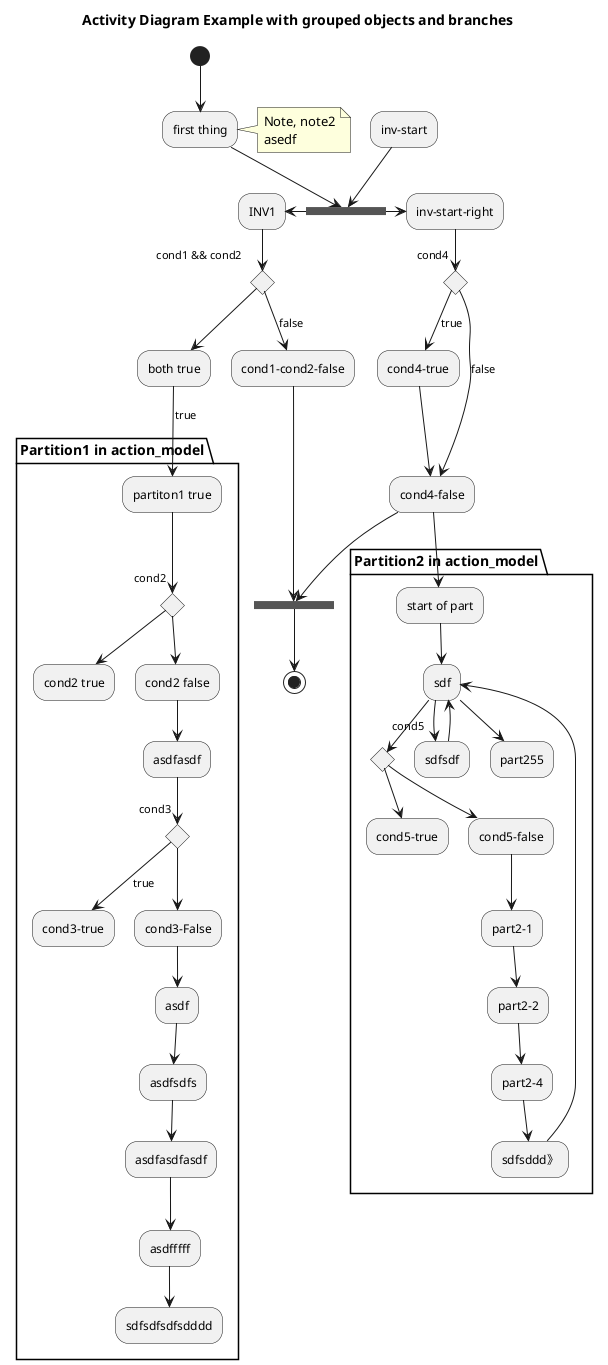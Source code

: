 @startuml
    title Activity Diagram Example with grouped objects and branches

    (*) --> "first thing"
    note right
    Note, note2
    asedf
    end note

    --> ===INV_START===
    -left-> "INV1"
    if "cond1 && cond2" then
        -down-> "both true"
        partition "Partition1 in action_model" {
            -->[true] "partiton1 true"
            if "cond2"
                --> "cond2 true"
            else
                --> "cond2 false"
            endif

            --> "asdfasdf"
            if "cond3" then
                -->[true] "cond3-true"
            else
                --> "cond3-False"
            endif
            --> "asdf"
            --> "asdfsdfs"
            --> "asdfasdfasdf"
            --> "asdfffff"
            --> "sdfsdfsdfsdddd"
        }
    else
      -->[false] "cond1-cond2-false"
    endif
    -down-> ===INV_END===

    "inv-start" --> ===INV_START===
        -right-> "inv-start-right"
        if "cond4" then
            -->[true] "cond4-true"
            --> "cond4-false"
            partition "Partition2 in action_model" {
                --> "start of part"
                --> "sdf"
                if "cond5"
                    --> "cond5-true"
                else
                    --> "cond5-false"
                endif
                --> "part2-1"
                --> "part2-2"
                --> "part2-4"
                --> "sdfsddd》"
                --> "sdf"
                --> "sdfsdf"
                --> "sdf"
                --> "part255"
            }
        else
            -->[false] "cond4-false"
        endif
    -down-> ===INV_END===
    --> (*)

    @enduml